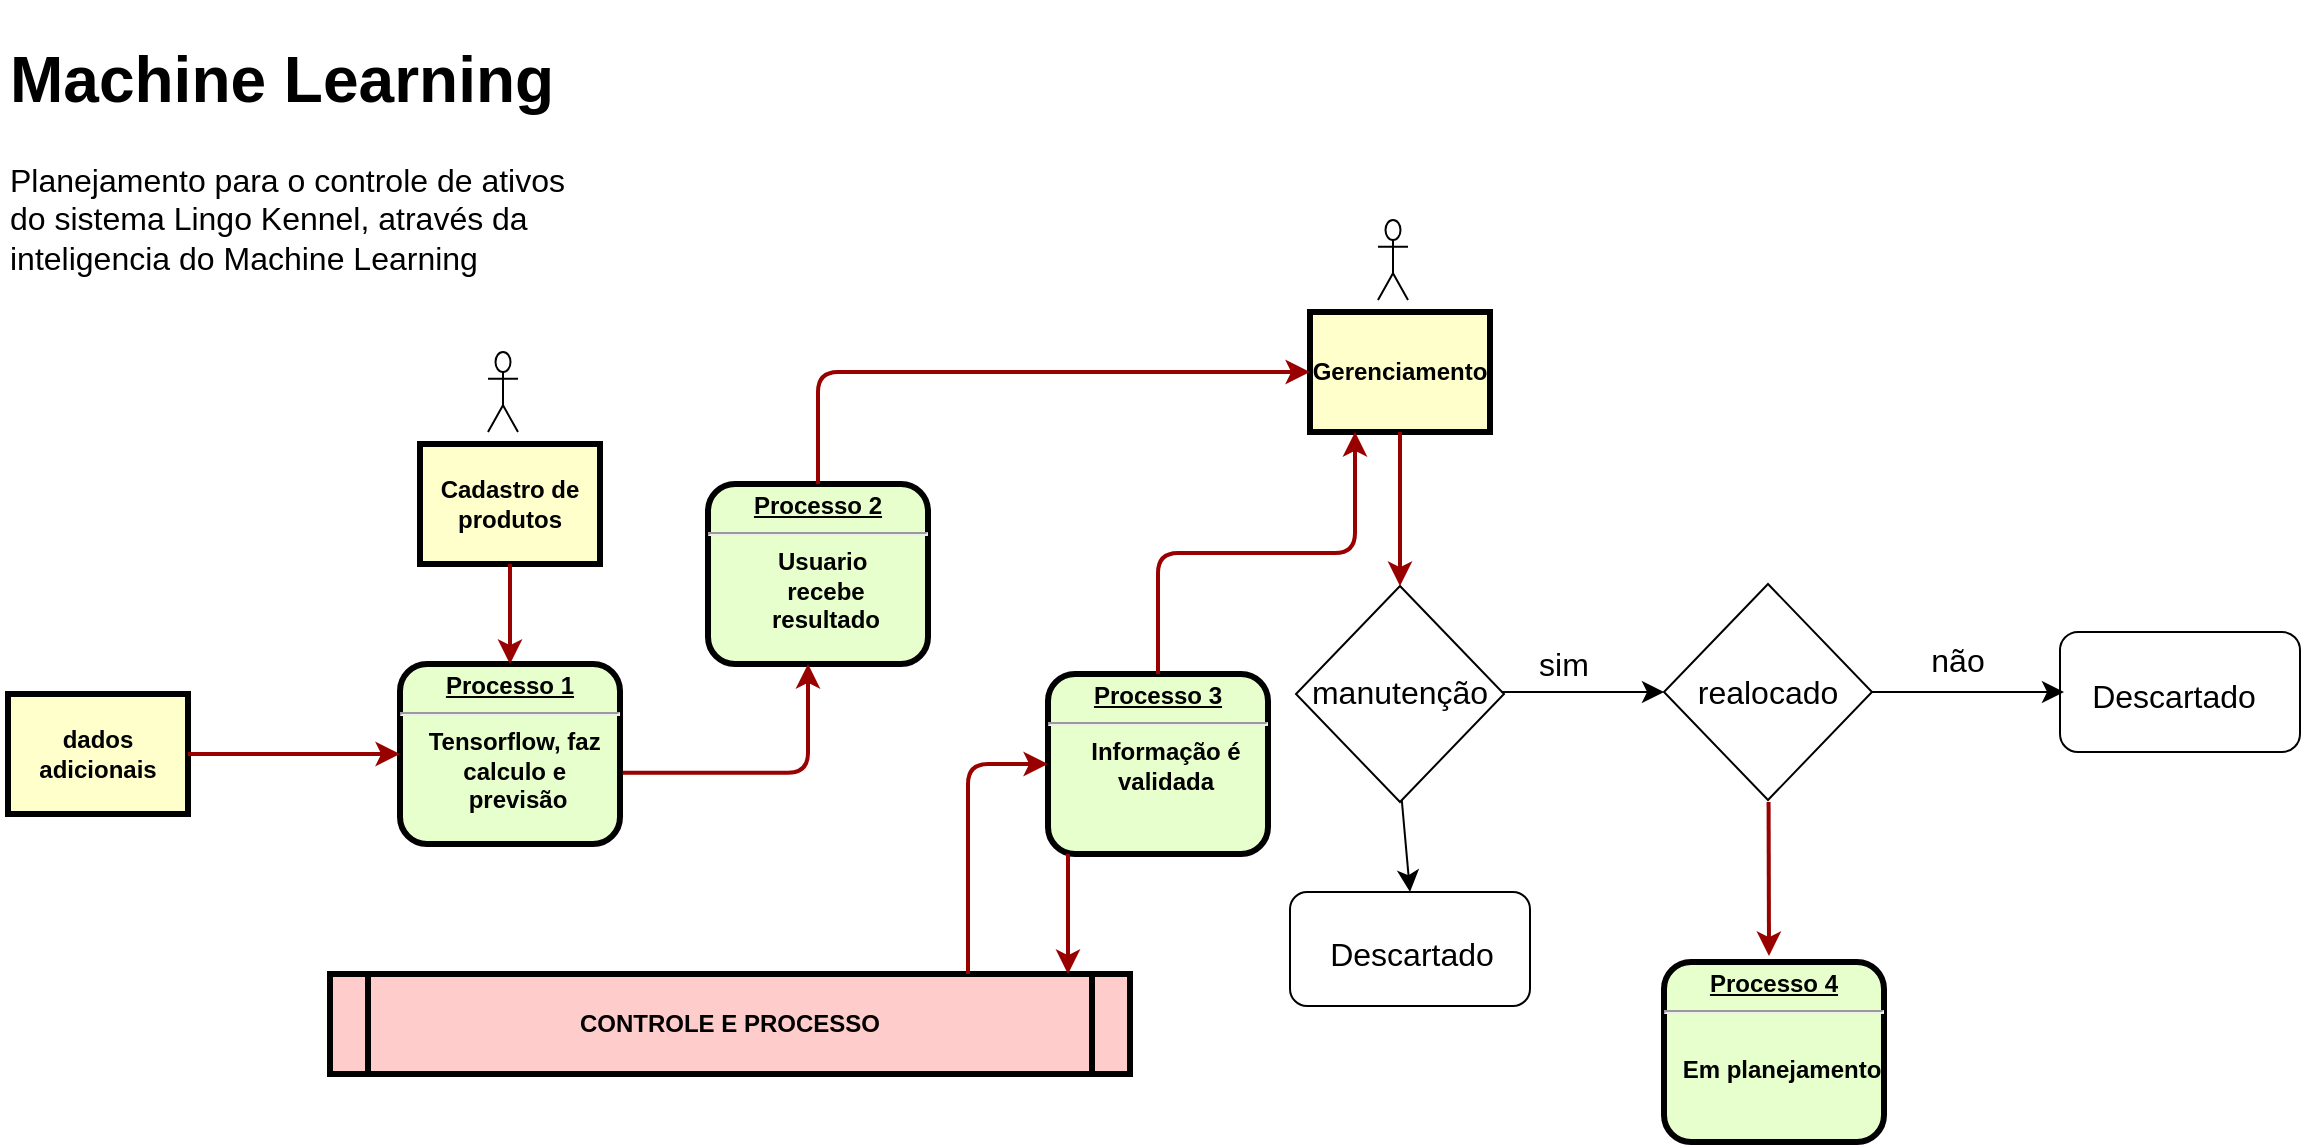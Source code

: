 <mxfile version="22.1.7" type="github">
  <diagram name="Page-1" id="c7558073-3199-34d8-9f00-42111426c3f3">
    <mxGraphModel dx="1304" dy="786" grid="1" gridSize="10" guides="1" tooltips="1" connect="1" arrows="1" fold="1" page="1" pageScale="1" pageWidth="826" pageHeight="1169" background="none" math="0" shadow="0">
      <root>
        <mxCell id="0" />
        <mxCell id="1" parent="0" />
        <mxCell id="2" value="&lt;p style=&quot;margin: 0px; margin-top: 4px; text-align: center; text-decoration: underline;&quot;&gt;&lt;strong&gt;Processo 1&lt;br&gt;&lt;/strong&gt;&lt;/p&gt;&lt;hr&gt;&lt;p style=&quot;margin: 0px; margin-left: 8px;&quot;&gt;Tensorflow, faz&amp;nbsp;&lt;br&gt;&lt;/p&gt;&lt;p style=&quot;margin: 0px; margin-left: 8px;&quot;&gt;calculo e&amp;nbsp;&lt;/p&gt;&lt;p style=&quot;margin: 0px; margin-left: 8px;&quot;&gt;previsão&lt;/p&gt;" style="verticalAlign=middle;align=center;overflow=fill;fontSize=12;fontFamily=Helvetica;html=1;rounded=1;fontStyle=1;strokeWidth=3;fillColor=#E6FFCC" parent="1" vertex="1">
          <mxGeometry x="230" y="358" width="110" height="90" as="geometry" />
        </mxCell>
        <mxCell id="3" value="Cadastro de produtos" style="whiteSpace=wrap;align=center;verticalAlign=middle;fontStyle=1;strokeWidth=3;fillColor=#FFFFCC" parent="1" vertex="1">
          <mxGeometry x="240" y="248" width="90" height="60" as="geometry" />
        </mxCell>
        <mxCell id="4" value="dados adicionais" style="whiteSpace=wrap;align=center;verticalAlign=middle;fontStyle=1;strokeWidth=3;fillColor=#FFFFCC" parent="1" vertex="1">
          <mxGeometry x="34" y="373" width="90" height="60" as="geometry" />
        </mxCell>
        <mxCell id="5" value="CONTROLE E PROCESSO" style="shape=process;whiteSpace=wrap;align=center;verticalAlign=middle;size=0.048;fontStyle=1;strokeWidth=3;fillColor=#FFCCCC" parent="1" vertex="1">
          <mxGeometry x="195.0" y="513" width="400" height="50" as="geometry" />
        </mxCell>
        <mxCell id="6" value="&lt;p style=&quot;margin: 0px; margin-top: 4px; text-align: center; text-decoration: underline;&quot;&gt;&lt;strong&gt;Processo 2&lt;br&gt;&lt;/strong&gt;&lt;/p&gt;&lt;hr&gt;&lt;p style=&quot;margin: 0px; margin-left: 8px;&quot;&gt;Usuario&amp;nbsp;&lt;/p&gt;&lt;p style=&quot;margin: 0px; margin-left: 8px;&quot;&gt;recebe&lt;/p&gt;&lt;p style=&quot;margin: 0px; margin-left: 8px;&quot;&gt;resultado&lt;/p&gt;" style="verticalAlign=middle;align=center;overflow=fill;fontSize=12;fontFamily=Helvetica;html=1;rounded=1;fontStyle=1;strokeWidth=3;fillColor=#E6FFCC" parent="1" vertex="1">
          <mxGeometry x="384" y="268" width="110" height="90" as="geometry" />
        </mxCell>
        <mxCell id="7" value="&lt;p style=&quot;margin: 0px; margin-top: 4px; text-align: center; text-decoration: underline;&quot;&gt;&lt;strong&gt;&lt;strong&gt;Processo 4&lt;/strong&gt;&lt;br&gt;&lt;/strong&gt;&lt;/p&gt;&lt;hr&gt;&lt;p style=&quot;margin: 0px; margin-left: 8px;&quot;&gt;&lt;br&gt;&lt;/p&gt;&lt;p style=&quot;margin: 0px; margin-left: 8px;&quot;&gt;Em planejamento&lt;/p&gt;" style="verticalAlign=middle;align=center;overflow=fill;fontSize=12;fontFamily=Helvetica;html=1;rounded=1;fontStyle=1;strokeWidth=3;fillColor=#E6FFCC" parent="1" vertex="1">
          <mxGeometry x="862" y="507" width="110" height="90" as="geometry" />
        </mxCell>
        <mxCell id="8" value="&lt;p style=&quot;margin: 0px; margin-top: 4px; text-align: center; text-decoration: underline;&quot;&gt;&lt;strong&gt;&lt;strong&gt;Processo 3&lt;/strong&gt;&lt;br&gt;&lt;/strong&gt;&lt;/p&gt;&lt;hr&gt;&lt;p style=&quot;margin: 0px; margin-left: 8px;&quot;&gt;Informação é&lt;/p&gt;&lt;p style=&quot;margin: 0px; margin-left: 8px;&quot;&gt;validada&lt;/p&gt;" style="verticalAlign=middle;align=center;overflow=fill;fontSize=12;fontFamily=Helvetica;html=1;rounded=1;fontStyle=1;strokeWidth=3;fillColor=#E6FFCC" parent="1" vertex="1">
          <mxGeometry x="554" y="363" width="110" height="90" as="geometry" />
        </mxCell>
        <mxCell id="12" value="Gerenciamento" style="whiteSpace=wrap;align=center;verticalAlign=middle;fontStyle=1;strokeWidth=3;fillColor=#FFFFCC" parent="1" vertex="1">
          <mxGeometry x="685" y="182.0" width="90" height="60" as="geometry" />
        </mxCell>
        <mxCell id="36" value="" style="edgeStyle=none;noEdgeStyle=1;strokeColor=#990000;strokeWidth=2" parent="1" source="3" target="2" edge="1">
          <mxGeometry width="100" height="100" relative="1" as="geometry">
            <mxPoint x="14" y="372" as="sourcePoint" />
            <mxPoint x="114" y="272" as="targetPoint" />
          </mxGeometry>
        </mxCell>
        <mxCell id="37" value="" style="edgeStyle=none;noEdgeStyle=1;strokeColor=#990000;strokeWidth=2" parent="1" source="4" target="2" edge="1">
          <mxGeometry width="100" height="100" relative="1" as="geometry">
            <mxPoint x="274" y="312" as="sourcePoint" />
            <mxPoint x="374" y="212" as="targetPoint" />
          </mxGeometry>
        </mxCell>
        <mxCell id="58" value="" style="edgeStyle=elbowEdgeStyle;elbow=horizontal;strokeColor=#990000;strokeWidth=2;exitX=1.012;exitY=0.604;exitDx=0;exitDy=0;exitPerimeter=0;" parent="1" source="2" target="6" edge="1">
          <mxGeometry width="100" height="100" relative="1" as="geometry">
            <mxPoint x="374" y="492" as="sourcePoint" />
            <mxPoint x="474" y="392" as="targetPoint" />
            <Array as="points">
              <mxPoint x="434" y="432" />
            </Array>
          </mxGeometry>
        </mxCell>
        <mxCell id="65" value="" style="edgeStyle=elbowEdgeStyle;elbow=horizontal;strokeColor=#990000;strokeWidth=2" parent="1" source="6" target="12" edge="1">
          <mxGeometry width="100" height="100" relative="1" as="geometry">
            <mxPoint x="254" y="302.0" as="sourcePoint" />
            <mxPoint x="354" y="202.0" as="targetPoint" />
            <Array as="points">
              <mxPoint x="439" y="262" />
            </Array>
          </mxGeometry>
        </mxCell>
        <mxCell id="66" value="" style="edgeStyle=elbowEdgeStyle;elbow=vertical;entryX=0.25;entryY=1;strokeColor=#990000;strokeWidth=2" parent="1" source="8" target="12" edge="1">
          <mxGeometry width="100" height="100" relative="1" as="geometry">
            <mxPoint x="524" y="372" as="sourcePoint" />
            <mxPoint x="624" y="272" as="targetPoint" />
          </mxGeometry>
        </mxCell>
        <mxCell id="68" value="" style="edgeStyle=elbowEdgeStyle;elbow=horizontal;strokeColor=#990000;strokeWidth=2" parent="1" source="8" target="5" edge="1">
          <mxGeometry width="100" height="100" relative="1" as="geometry">
            <mxPoint x="564" y="502" as="sourcePoint" />
            <mxPoint x="504" y="372" as="targetPoint" />
            <Array as="points">
              <mxPoint x="564" y="482" />
            </Array>
          </mxGeometry>
        </mxCell>
        <mxCell id="69" value="" style="edgeStyle=segmentEdgeStyle;strokeColor=#990000;strokeWidth=2" parent="1" source="5" target="8" edge="1">
          <mxGeometry width="100" height="100" relative="1" as="geometry">
            <mxPoint x="334" y="482" as="sourcePoint" />
            <mxPoint x="434" y="382" as="targetPoint" />
            <Array as="points">
              <mxPoint x="514" y="408" />
            </Array>
          </mxGeometry>
        </mxCell>
        <mxCell id="XjQjnVsAGjfm6VWD6RPQ-98" value="" style="edgeStyle=elbowEdgeStyle;elbow=horizontal;strokeColor=#990000;strokeWidth=2;entryX=0.5;entryY=0;entryDx=0;entryDy=0;exitX=0.5;exitY=1;exitDx=0;exitDy=0;" edge="1" parent="1" source="12" target="XjQjnVsAGjfm6VWD6RPQ-100">
          <mxGeometry width="100" height="100" relative="1" as="geometry">
            <mxPoint x="730" y="242" as="sourcePoint" />
            <mxPoint x="730" y="332" as="targetPoint" />
          </mxGeometry>
        </mxCell>
        <mxCell id="XjQjnVsAGjfm6VWD6RPQ-105" value="" style="edgeStyle=none;curved=1;rounded=0;orthogonalLoop=1;jettySize=auto;html=1;fontSize=12;startSize=8;endSize=8;" edge="1" parent="1" source="XjQjnVsAGjfm6VWD6RPQ-99" target="XjQjnVsAGjfm6VWD6RPQ-103">
          <mxGeometry relative="1" as="geometry" />
        </mxCell>
        <mxCell id="XjQjnVsAGjfm6VWD6RPQ-111" value="" style="edgeStyle=none;curved=1;rounded=0;orthogonalLoop=1;jettySize=auto;html=1;fontSize=12;startSize=8;endSize=8;entryX=0.5;entryY=0;entryDx=0;entryDy=0;" edge="1" parent="1" target="XjQjnVsAGjfm6VWD6RPQ-109">
          <mxGeometry relative="1" as="geometry">
            <mxPoint x="730.887" y="426.002" as="sourcePoint" />
            <mxPoint x="732.302" y="451" as="targetPoint" />
          </mxGeometry>
        </mxCell>
        <mxCell id="XjQjnVsAGjfm6VWD6RPQ-100" value="" style="rhombus;whiteSpace=wrap;html=1;fontSize=16;" vertex="1" parent="1">
          <mxGeometry x="678" y="319" width="104" height="108" as="geometry" />
        </mxCell>
        <mxCell id="XjQjnVsAGjfm6VWD6RPQ-103" value="" style="rhombus;whiteSpace=wrap;html=1;fontSize=16;" vertex="1" parent="1">
          <mxGeometry x="862" y="318" width="104" height="108" as="geometry" />
        </mxCell>
        <mxCell id="XjQjnVsAGjfm6VWD6RPQ-99" value="manutenção" style="text;html=1;strokeColor=none;fillColor=none;align=center;verticalAlign=middle;whiteSpace=wrap;rounded=0;fontSize=16;" vertex="1" parent="1">
          <mxGeometry x="700" y="357" width="60" height="30" as="geometry" />
        </mxCell>
        <mxCell id="XjQjnVsAGjfm6VWD6RPQ-106" value="sim" style="text;html=1;strokeColor=none;fillColor=none;align=center;verticalAlign=middle;whiteSpace=wrap;rounded=0;fontSize=16;" vertex="1" parent="1">
          <mxGeometry x="782" y="343" width="60" height="30" as="geometry" />
        </mxCell>
        <mxCell id="XjQjnVsAGjfm6VWD6RPQ-107" value="realocado" style="text;html=1;strokeColor=none;fillColor=none;align=center;verticalAlign=middle;whiteSpace=wrap;rounded=0;fontSize=16;" vertex="1" parent="1">
          <mxGeometry x="884" y="357" width="60" height="30" as="geometry" />
        </mxCell>
        <mxCell id="XjQjnVsAGjfm6VWD6RPQ-109" value="" style="rounded=1;whiteSpace=wrap;html=1;fontSize=16;" vertex="1" parent="1">
          <mxGeometry x="675" y="472" width="120" height="57" as="geometry" />
        </mxCell>
        <mxCell id="XjQjnVsAGjfm6VWD6RPQ-112" value="Descartado" style="text;html=1;strokeColor=none;fillColor=none;align=center;verticalAlign=middle;whiteSpace=wrap;rounded=0;fontSize=16;" vertex="1" parent="1">
          <mxGeometry x="706" y="488" width="60" height="30" as="geometry" />
        </mxCell>
        <mxCell id="XjQjnVsAGjfm6VWD6RPQ-113" value="" style="rounded=1;whiteSpace=wrap;html=1;fontSize=16;" vertex="1" parent="1">
          <mxGeometry x="1060" y="342" width="120" height="60" as="geometry" />
        </mxCell>
        <mxCell id="XjQjnVsAGjfm6VWD6RPQ-114" value="Descartado" style="text;html=1;strokeColor=none;fillColor=none;align=center;verticalAlign=middle;whiteSpace=wrap;rounded=0;fontSize=16;" vertex="1" parent="1">
          <mxGeometry x="1087" y="359" width="60" height="30" as="geometry" />
        </mxCell>
        <mxCell id="XjQjnVsAGjfm6VWD6RPQ-115" value="" style="endArrow=classic;html=1;rounded=0;fontSize=12;startSize=8;endSize=8;curved=1;exitX=1;exitY=0.5;exitDx=0;exitDy=0;entryX=0;entryY=0.5;entryDx=0;entryDy=0;" edge="1" parent="1" source="XjQjnVsAGjfm6VWD6RPQ-103">
          <mxGeometry width="50" height="50" relative="1" as="geometry">
            <mxPoint x="994" y="472" as="sourcePoint" />
            <mxPoint x="1062" y="372" as="targetPoint" />
          </mxGeometry>
        </mxCell>
        <mxCell id="XjQjnVsAGjfm6VWD6RPQ-116" value="não" style="text;html=1;strokeColor=none;fillColor=none;align=center;verticalAlign=middle;whiteSpace=wrap;rounded=0;fontSize=16;" vertex="1" parent="1">
          <mxGeometry x="979" y="341" width="60" height="30" as="geometry" />
        </mxCell>
        <mxCell id="XjQjnVsAGjfm6VWD6RPQ-117" value="" style="shape=umlActor;verticalLabelPosition=bottom;verticalAlign=top;html=1;outlineConnect=0;fontSize=16;" vertex="1" parent="1">
          <mxGeometry x="719" y="136" width="15" height="40" as="geometry" />
        </mxCell>
        <mxCell id="XjQjnVsAGjfm6VWD6RPQ-119" value="" style="shape=umlActor;verticalLabelPosition=bottom;verticalAlign=top;html=1;outlineConnect=0;fontSize=16;" vertex="1" parent="1">
          <mxGeometry x="274" y="202" width="15" height="40" as="geometry" />
        </mxCell>
        <mxCell id="XjQjnVsAGjfm6VWD6RPQ-124" value="&lt;h1&gt;Machine Learning&lt;/h1&gt;&lt;p&gt;Planejamento para o controle de ativos do sistema Lingo Kennel, através da inteligencia do Machine Learning&lt;/p&gt;" style="text;html=1;strokeColor=none;fillColor=none;spacing=5;spacingTop=-20;whiteSpace=wrap;overflow=hidden;rounded=0;fontSize=16;" vertex="1" parent="1">
          <mxGeometry x="30" y="36" width="290" height="200" as="geometry" />
        </mxCell>
        <mxCell id="XjQjnVsAGjfm6VWD6RPQ-125" value="" style="edgeStyle=elbowEdgeStyle;elbow=horizontal;strokeColor=#990000;strokeWidth=2;entryX=0.5;entryY=0;entryDx=0;entryDy=0;exitX=0.5;exitY=1;exitDx=0;exitDy=0;" edge="1" parent="1">
          <mxGeometry width="100" height="100" relative="1" as="geometry">
            <mxPoint x="914.29" y="427" as="sourcePoint" />
            <mxPoint x="914.29" y="504" as="targetPoint" />
          </mxGeometry>
        </mxCell>
      </root>
    </mxGraphModel>
  </diagram>
</mxfile>
